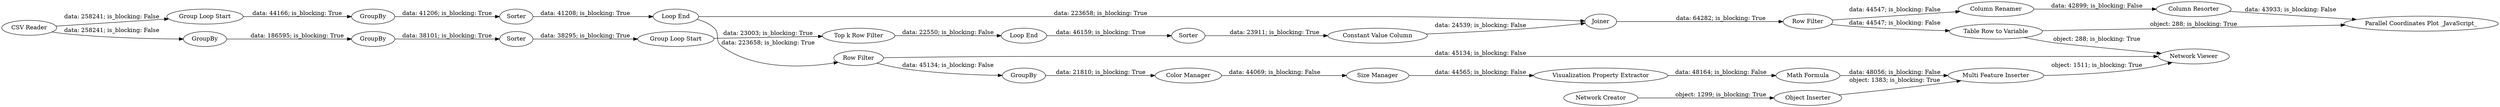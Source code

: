 digraph {
	"-2030614079160101528_16" [label="Group Loop Start"]
	"-3624014499593072232_1602" [label="Row Filter"]
	"-3624014499593072232_1" [label="CSV Reader"]
	"6638046803987299193_1599" [label="Network Creator"]
	"-2030614079160101528_15" [label=Sorter]
	"6638046803987299193_1603" [label="Multi Feature Inserter"]
	"5462553053158981580_2" [label="Group Loop Start"]
	"-3624014499593072232_1617" [label="Row Filter"]
	"5462553053158981580_6" [label=Sorter]
	"-2030614079160101528_13" [label=GroupBy]
	"-2030614079160101528_17" [label="Loop End"]
	"-3624014499593072232_1621" [label="Column Renamer"]
	"-3624014499593072232_1614" [label="Column Resorter"]
	"6638046803987299193_1604" [label="Visualization Property Extractor"]
	"6638046803987299193_10" [label="Math Formula"]
	"5462553053158981580_5" [label="Loop End"]
	"6638046803987299193_1605" [label="Color Manager"]
	"-3624014499593072232_21" [label="Network Viewer"]
	"-3624014499593072232_1618" [label="Table Row to Variable"]
	"6638046803987299193_1600" [label="Object Inserter"]
	"-2030614079160101528_19" [label=Sorter]
	"-2030614079160101528_18" [label="Top k Row Filter"]
	"6638046803987299193_4" [label="Size Manager"]
	"-3624014499593072232_1613" [label="Parallel Coordinates Plot _JavaScript_"]
	"-3624014499593072232_11" [label=Joiner]
	"-2030614079160101528_14" [label=GroupBy]
	"6638046803987299193_1606" [label=GroupBy]
	"-2030614079160101528_20" [label="Constant Value Column"]
	"5462553053158981580_3" [label=GroupBy]
	"6638046803987299193_4" -> "6638046803987299193_1604" [label="data: 44565; is_blocking: False"]
	"-3624014499593072232_1" -> "5462553053158981580_2" [label="data: 258241; is_blocking: False"]
	"-3624014499593072232_1618" -> "-3624014499593072232_21" [label="object: 288; is_blocking: True"]
	"-2030614079160101528_15" -> "-2030614079160101528_16" [label="data: 38295; is_blocking: True"]
	"6638046803987299193_1606" -> "6638046803987299193_1605" [label="data: 21810; is_blocking: True"]
	"5462553053158981580_5" -> "-3624014499593072232_1602" [label="data: 223658; is_blocking: True"]
	"5462553053158981580_5" -> "-3624014499593072232_11" [label="data: 223658; is_blocking: True"]
	"-3624014499593072232_1621" -> "-3624014499593072232_1614" [label="data: 42899; is_blocking: False"]
	"6638046803987299193_1604" -> "6638046803987299193_10" [label="data: 48164; is_blocking: False"]
	"-2030614079160101528_14" -> "-2030614079160101528_15" [label="data: 38101; is_blocking: True"]
	"6638046803987299193_10" -> "6638046803987299193_1603" [label="data: 48056; is_blocking: False"]
	"5462553053158981580_2" -> "5462553053158981580_3" [label="data: 44166; is_blocking: True"]
	"-3624014499593072232_1" -> "-2030614079160101528_13" [label="data: 258241; is_blocking: False"]
	"-2030614079160101528_18" -> "-2030614079160101528_17" [label="data: 22550; is_blocking: False"]
	"6638046803987299193_1603" -> "-3624014499593072232_21" [label="object: 1511; is_blocking: True"]
	"-2030614079160101528_13" -> "-2030614079160101528_14" [label="data: 186595; is_blocking: True"]
	"-3624014499593072232_11" -> "-3624014499593072232_1617" [label="data: 64282; is_blocking: True"]
	"-3624014499593072232_1617" -> "-3624014499593072232_1621" [label="data: 44547; is_blocking: False"]
	"-3624014499593072232_1617" -> "-3624014499593072232_1618" [label="data: 44547; is_blocking: False"]
	"-3624014499593072232_1618" -> "-3624014499593072232_1613" [label="object: 288; is_blocking: True"]
	"-2030614079160101528_19" -> "-2030614079160101528_20" [label="data: 23911; is_blocking: True"]
	"6638046803987299193_1600" -> "6638046803987299193_1603" [label="object: 1383; is_blocking: True"]
	"-3624014499593072232_1614" -> "-3624014499593072232_1613" [label="data: 43933; is_blocking: False"]
	"-2030614079160101528_17" -> "-2030614079160101528_19" [label="data: 46159; is_blocking: True"]
	"5462553053158981580_6" -> "5462553053158981580_5" [label="data: 41208; is_blocking: True"]
	"-3624014499593072232_1602" -> "-3624014499593072232_21" [label="data: 45134; is_blocking: False"]
	"6638046803987299193_1599" -> "6638046803987299193_1600" [label="object: 1299; is_blocking: True"]
	"6638046803987299193_1605" -> "6638046803987299193_4" [label="data: 44069; is_blocking: False"]
	"-2030614079160101528_20" -> "-3624014499593072232_11" [label="data: 24539; is_blocking: False"]
	"-3624014499593072232_1602" -> "6638046803987299193_1606" [label="data: 45134; is_blocking: False"]
	"5462553053158981580_3" -> "5462553053158981580_6" [label="data: 41206; is_blocking: True"]
	"-2030614079160101528_16" -> "-2030614079160101528_18" [label="data: 23003; is_blocking: True"]
	rankdir=LR
}
